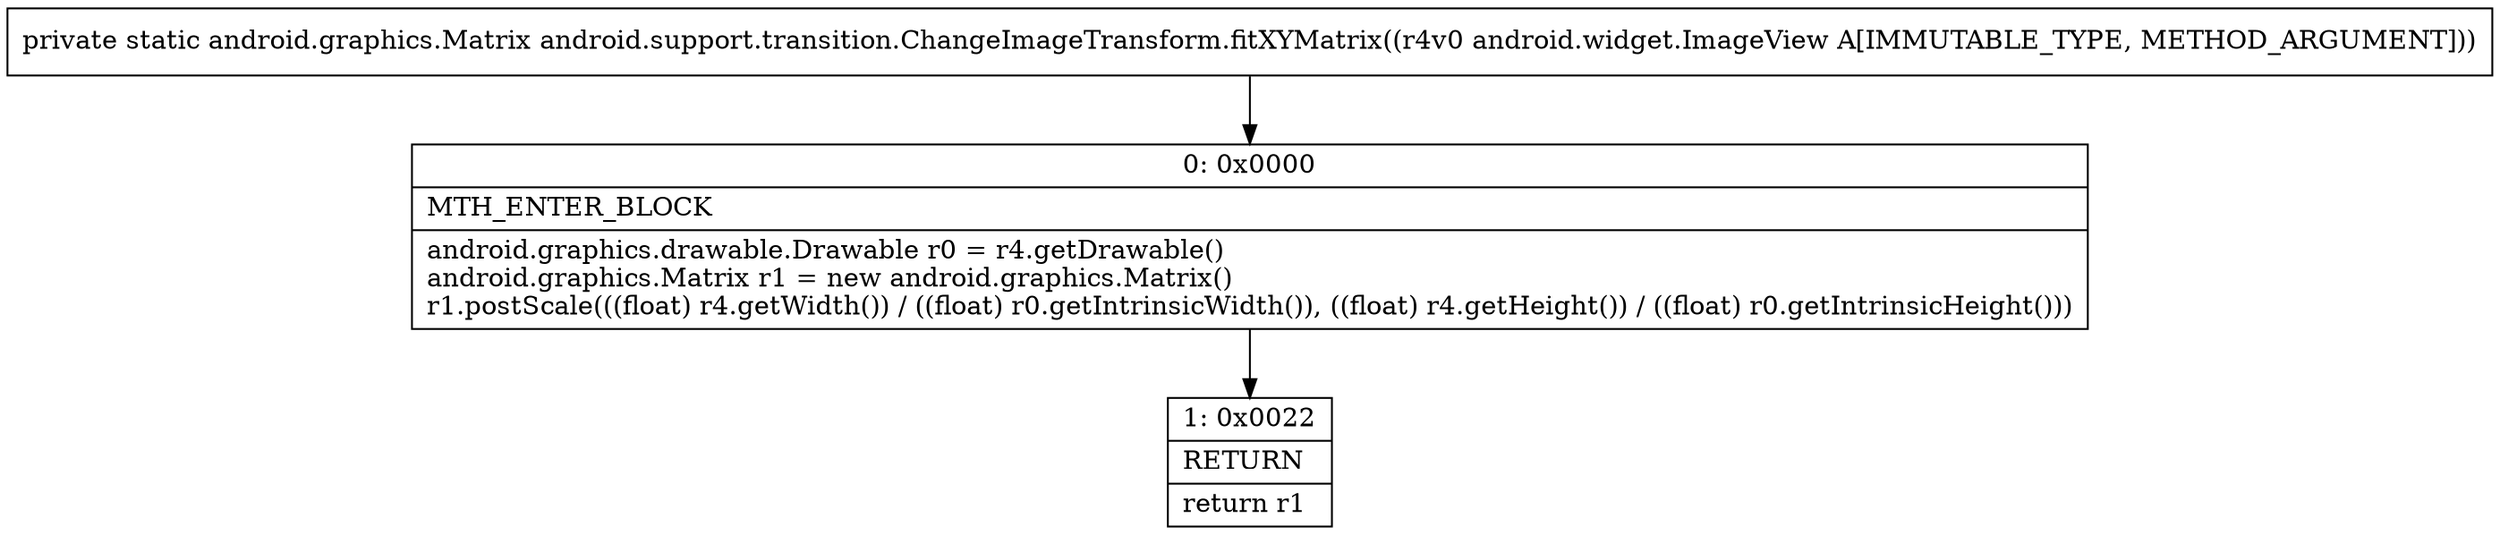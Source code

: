 digraph "CFG forandroid.support.transition.ChangeImageTransform.fitXYMatrix(Landroid\/widget\/ImageView;)Landroid\/graphics\/Matrix;" {
Node_0 [shape=record,label="{0\:\ 0x0000|MTH_ENTER_BLOCK\l|android.graphics.drawable.Drawable r0 = r4.getDrawable()\landroid.graphics.Matrix r1 = new android.graphics.Matrix()\lr1.postScale(((float) r4.getWidth()) \/ ((float) r0.getIntrinsicWidth()), ((float) r4.getHeight()) \/ ((float) r0.getIntrinsicHeight()))\l}"];
Node_1 [shape=record,label="{1\:\ 0x0022|RETURN\l|return r1\l}"];
MethodNode[shape=record,label="{private static android.graphics.Matrix android.support.transition.ChangeImageTransform.fitXYMatrix((r4v0 android.widget.ImageView A[IMMUTABLE_TYPE, METHOD_ARGUMENT])) }"];
MethodNode -> Node_0;
Node_0 -> Node_1;
}

